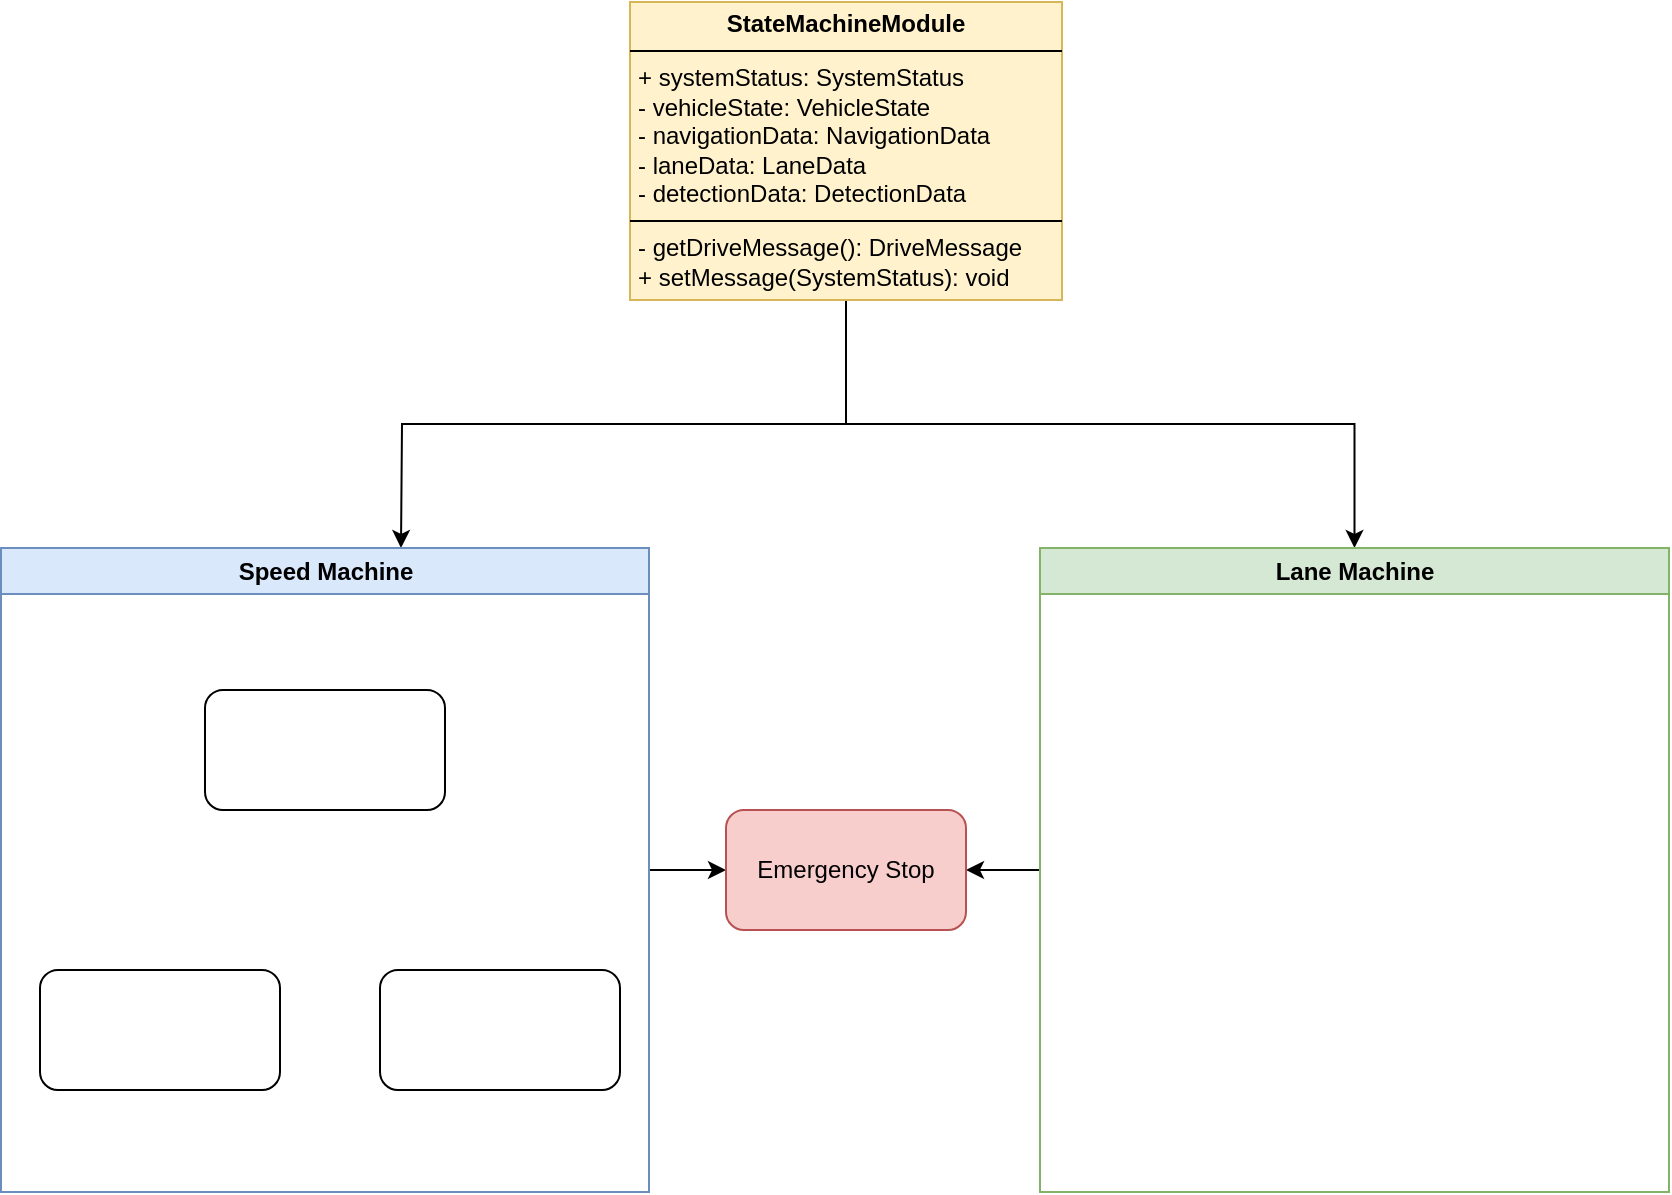 <mxfile version="24.2.3" type="github">
  <diagram name="페이지-1" id="8F4O5PCbXepd0RcYOLAG">
    <mxGraphModel dx="1362" dy="759" grid="1" gridSize="10" guides="1" tooltips="1" connect="1" arrows="1" fold="1" page="1" pageScale="1" pageWidth="827" pageHeight="1169" math="0" shadow="0">
      <root>
        <mxCell id="0" />
        <mxCell id="1" parent="0" />
        <mxCell id="qEPV8SCuz5l-aYVScs7q-12" style="edgeStyle=orthogonalEdgeStyle;rounded=0;orthogonalLoop=1;jettySize=auto;html=1;exitX=0.5;exitY=1;exitDx=0;exitDy=0;entryX=0.5;entryY=0;entryDx=0;entryDy=0;" edge="1" parent="1" source="qEPV8SCuz5l-aYVScs7q-18">
          <mxGeometry relative="1" as="geometry">
            <mxPoint x="414.5" y="216" as="sourcePoint" />
            <mxPoint x="200.5" y="309" as="targetPoint" />
          </mxGeometry>
        </mxCell>
        <mxCell id="qEPV8SCuz5l-aYVScs7q-16" style="edgeStyle=orthogonalEdgeStyle;rounded=0;orthogonalLoop=1;jettySize=auto;html=1;exitX=0.5;exitY=1;exitDx=0;exitDy=0;" edge="1" parent="1" source="qEPV8SCuz5l-aYVScs7q-18" target="qEPV8SCuz5l-aYVScs7q-15">
          <mxGeometry relative="1" as="geometry">
            <mxPoint x="414.5" y="216" as="sourcePoint" />
          </mxGeometry>
        </mxCell>
        <mxCell id="qEPV8SCuz5l-aYVScs7q-19" style="edgeStyle=orthogonalEdgeStyle;rounded=0;orthogonalLoop=1;jettySize=auto;html=1;exitX=1;exitY=0.5;exitDx=0;exitDy=0;entryX=0;entryY=0.5;entryDx=0;entryDy=0;" edge="1" parent="1" source="qEPV8SCuz5l-aYVScs7q-14" target="qEPV8SCuz5l-aYVScs7q-17">
          <mxGeometry relative="1" as="geometry" />
        </mxCell>
        <mxCell id="qEPV8SCuz5l-aYVScs7q-14" value="Speed Machine" style="swimlane;whiteSpace=wrap;html=1;fillColor=#dae8fc;strokeColor=#6c8ebf;" vertex="1" parent="1">
          <mxGeometry x="0.5" y="309" width="324" height="322" as="geometry">
            <mxRectangle x="40" y="200" width="140" height="30" as="alternateBounds" />
          </mxGeometry>
        </mxCell>
        <mxCell id="qEPV8SCuz5l-aYVScs7q-21" value="" style="rounded=1;whiteSpace=wrap;html=1;" vertex="1" parent="qEPV8SCuz5l-aYVScs7q-14">
          <mxGeometry x="102" y="71" width="120" height="60" as="geometry" />
        </mxCell>
        <mxCell id="qEPV8SCuz5l-aYVScs7q-22" value="" style="rounded=1;whiteSpace=wrap;html=1;" vertex="1" parent="qEPV8SCuz5l-aYVScs7q-14">
          <mxGeometry x="19.5" y="211" width="120" height="60" as="geometry" />
        </mxCell>
        <mxCell id="qEPV8SCuz5l-aYVScs7q-23" value="" style="rounded=1;whiteSpace=wrap;html=1;" vertex="1" parent="qEPV8SCuz5l-aYVScs7q-14">
          <mxGeometry x="189.5" y="211" width="120" height="60" as="geometry" />
        </mxCell>
        <mxCell id="qEPV8SCuz5l-aYVScs7q-20" style="edgeStyle=orthogonalEdgeStyle;rounded=0;orthogonalLoop=1;jettySize=auto;html=1;exitX=0;exitY=0.5;exitDx=0;exitDy=0;entryX=1;entryY=0.5;entryDx=0;entryDy=0;" edge="1" parent="1" source="qEPV8SCuz5l-aYVScs7q-15" target="qEPV8SCuz5l-aYVScs7q-17">
          <mxGeometry relative="1" as="geometry" />
        </mxCell>
        <mxCell id="qEPV8SCuz5l-aYVScs7q-15" value="Lane Machine" style="swimlane;whiteSpace=wrap;html=1;fillColor=#d5e8d4;strokeColor=#82b366;" vertex="1" parent="1">
          <mxGeometry x="520" y="309" width="314.5" height="322" as="geometry" />
        </mxCell>
        <mxCell id="qEPV8SCuz5l-aYVScs7q-17" value="Emergency Stop" style="rounded=1;whiteSpace=wrap;html=1;fillColor=#f8cecc;strokeColor=#b85151;" vertex="1" parent="1">
          <mxGeometry x="363" y="440" width="120" height="60" as="geometry" />
        </mxCell>
        <mxCell id="qEPV8SCuz5l-aYVScs7q-18" value="&lt;p style=&quot;margin:0px;margin-top:4px;text-align:center;&quot;&gt;&lt;b&gt;StateMachineModule&lt;/b&gt;&lt;/p&gt;&lt;hr size=&quot;1&quot; style=&quot;border-style:solid;&quot;&gt;&lt;p style=&quot;margin:0px;margin-left:4px;&quot;&gt;+ systemStatus: SystemStatus&lt;br&gt;- vehicleState: VehicleState&lt;/p&gt;&lt;p style=&quot;margin:0px;margin-left:4px;&quot;&gt;- navigationData: NavigationData&lt;/p&gt;&lt;p style=&quot;margin:0px;margin-left:4px;&quot;&gt;- laneData: LaneData&lt;/p&gt;&lt;p style=&quot;margin:0px;margin-left:4px;&quot;&gt;- detectionData: DetectionData&lt;/p&gt;&lt;hr size=&quot;1&quot; style=&quot;border-style:solid;&quot;&gt;&lt;p style=&quot;margin:0px;margin-left:4px;&quot;&gt;- getDriveMessage(): DriveMessage&lt;br&gt;+ setMessage(SystemStatus): void&lt;/p&gt;" style="verticalAlign=top;align=left;overflow=fill;html=1;whiteSpace=wrap;textShadow=0;fillColor=#fff2cc;strokeColor=#d6b656;" vertex="1" parent="1">
          <mxGeometry x="315" y="36" width="216" height="149" as="geometry" />
        </mxCell>
      </root>
    </mxGraphModel>
  </diagram>
</mxfile>
